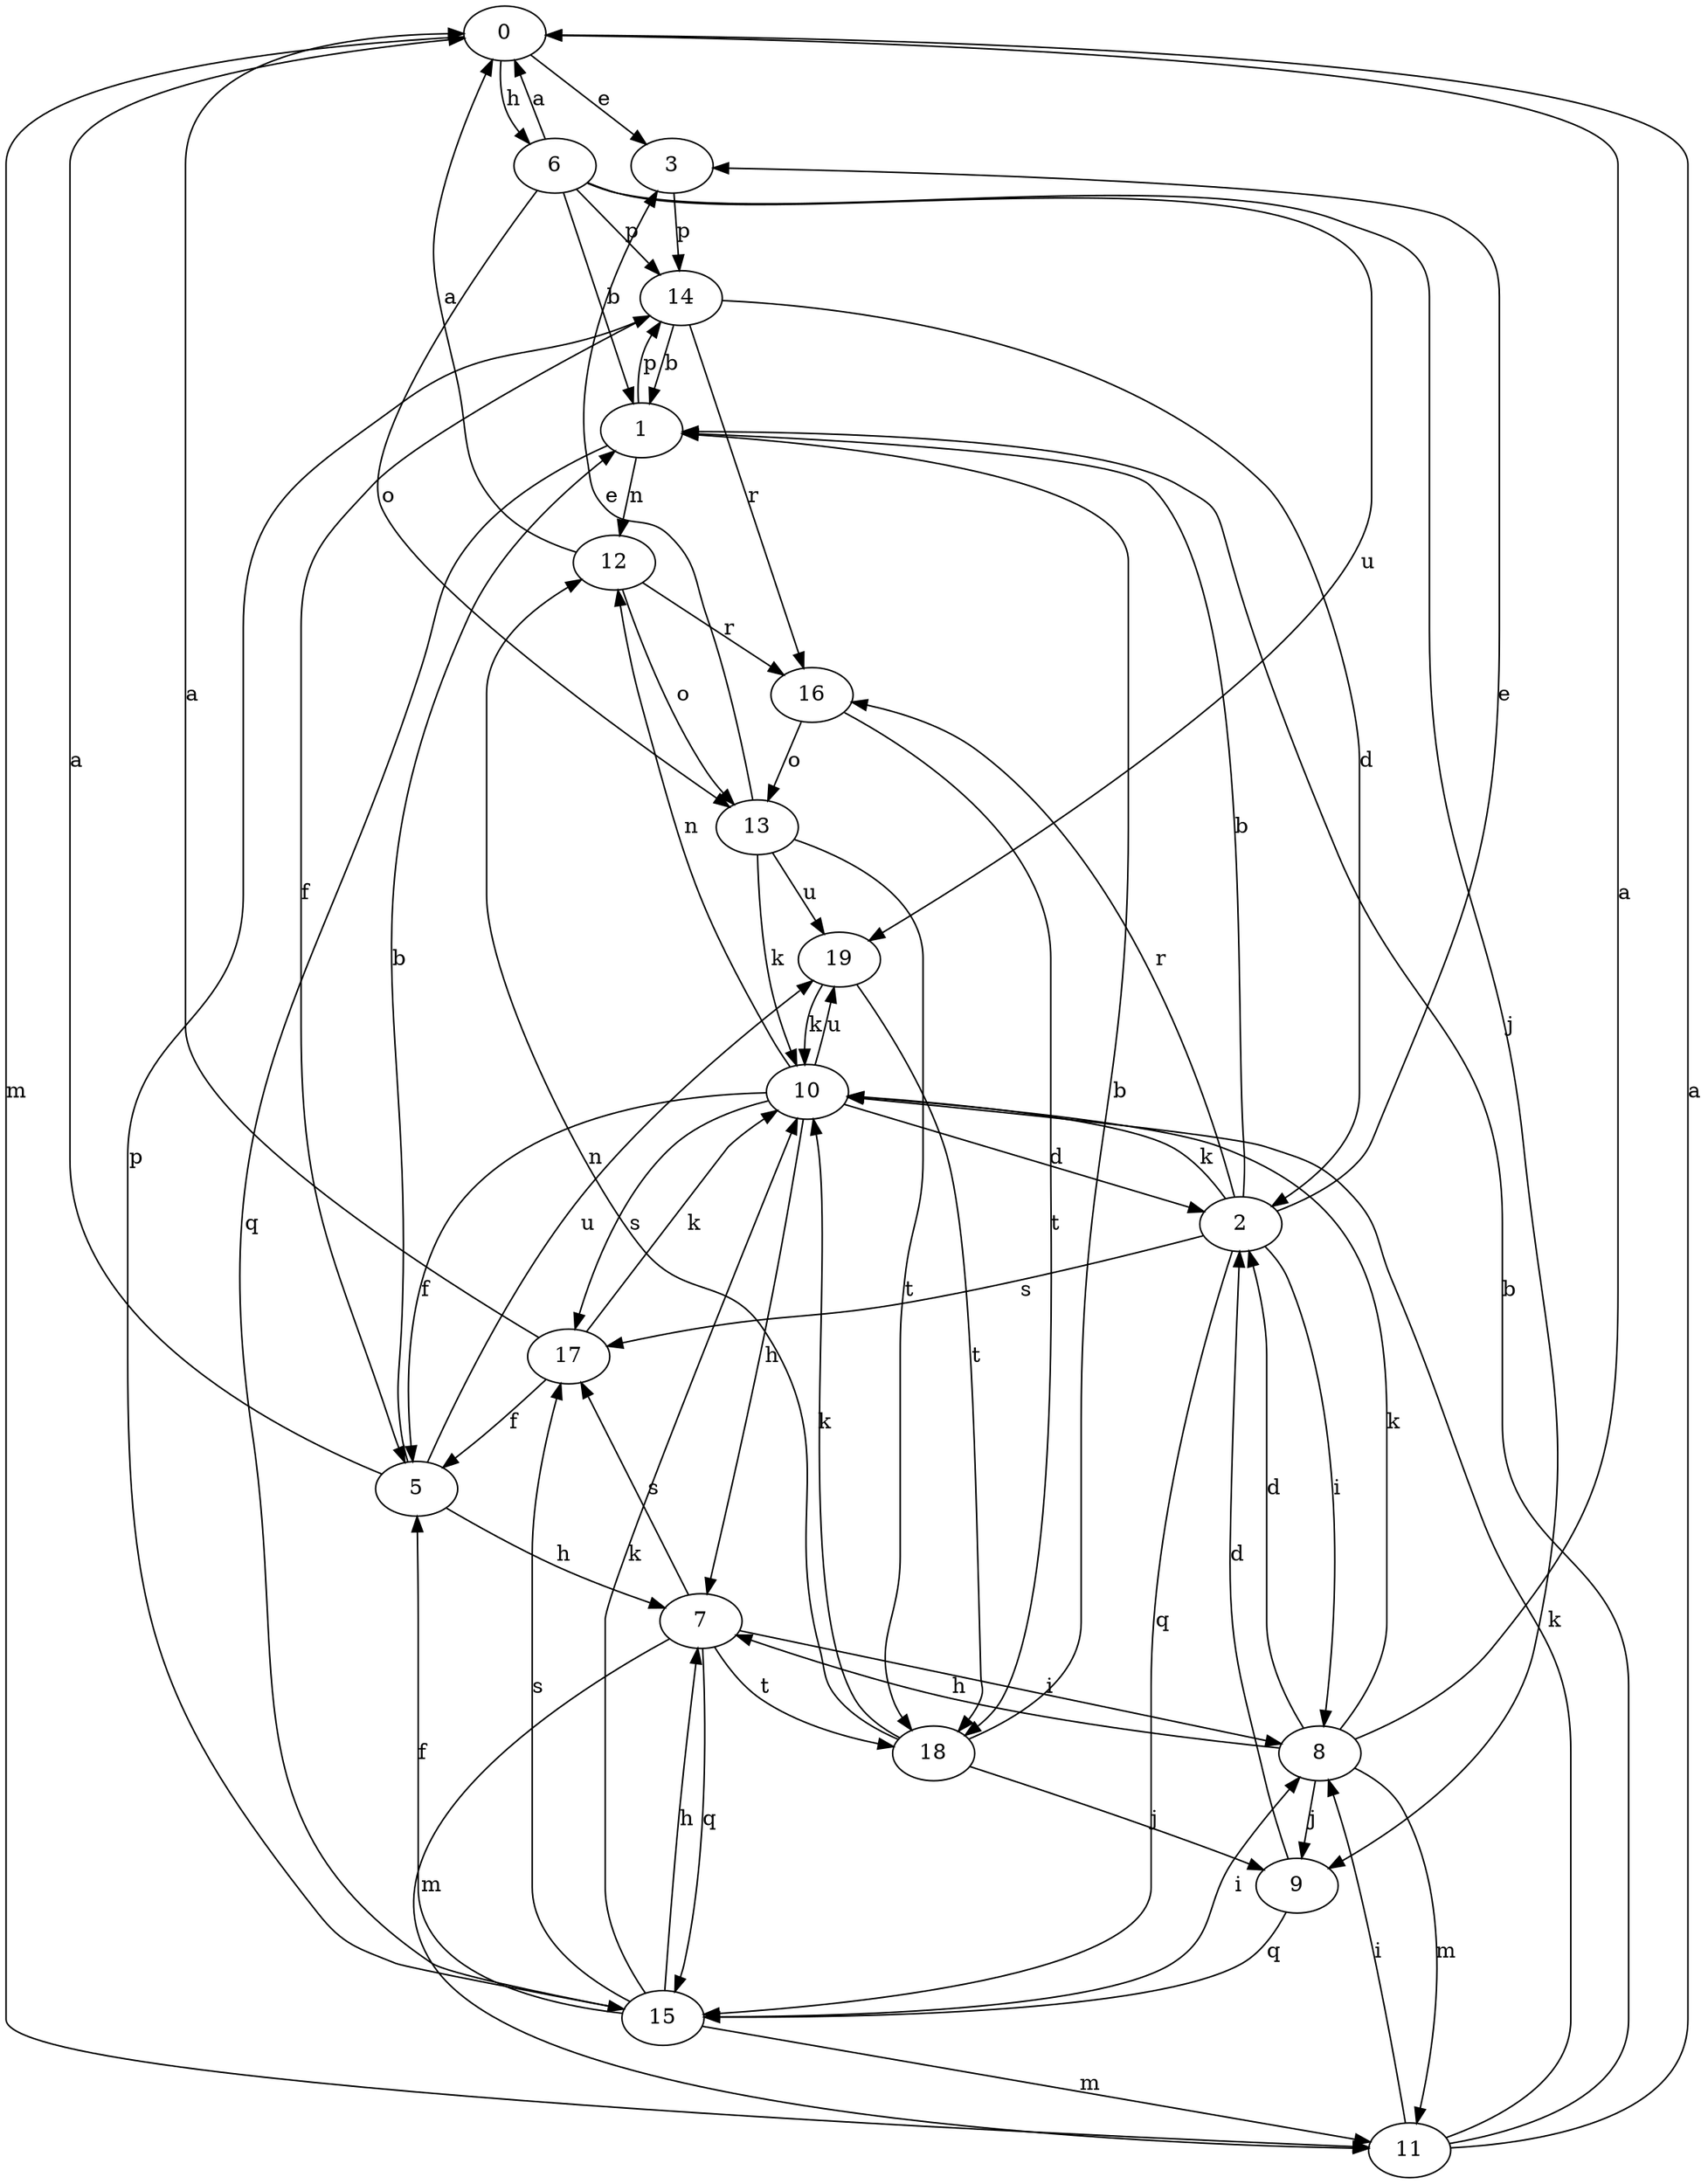 strict digraph  {
0;
1;
2;
3;
5;
6;
7;
8;
9;
10;
11;
12;
13;
14;
15;
16;
17;
18;
19;
0 -> 3  [label=e];
0 -> 6  [label=h];
0 -> 11  [label=m];
1 -> 12  [label=n];
1 -> 14  [label=p];
1 -> 15  [label=q];
2 -> 1  [label=b];
2 -> 3  [label=e];
2 -> 8  [label=i];
2 -> 10  [label=k];
2 -> 15  [label=q];
2 -> 16  [label=r];
2 -> 17  [label=s];
3 -> 14  [label=p];
5 -> 0  [label=a];
5 -> 1  [label=b];
5 -> 7  [label=h];
5 -> 19  [label=u];
6 -> 0  [label=a];
6 -> 1  [label=b];
6 -> 9  [label=j];
6 -> 13  [label=o];
6 -> 14  [label=p];
6 -> 19  [label=u];
7 -> 8  [label=i];
7 -> 11  [label=m];
7 -> 15  [label=q];
7 -> 17  [label=s];
7 -> 18  [label=t];
8 -> 0  [label=a];
8 -> 2  [label=d];
8 -> 7  [label=h];
8 -> 9  [label=j];
8 -> 10  [label=k];
8 -> 11  [label=m];
9 -> 2  [label=d];
9 -> 15  [label=q];
10 -> 2  [label=d];
10 -> 5  [label=f];
10 -> 7  [label=h];
10 -> 12  [label=n];
10 -> 17  [label=s];
10 -> 19  [label=u];
11 -> 0  [label=a];
11 -> 1  [label=b];
11 -> 8  [label=i];
11 -> 10  [label=k];
12 -> 0  [label=a];
12 -> 13  [label=o];
12 -> 16  [label=r];
13 -> 3  [label=e];
13 -> 10  [label=k];
13 -> 18  [label=t];
13 -> 19  [label=u];
14 -> 1  [label=b];
14 -> 2  [label=d];
14 -> 5  [label=f];
14 -> 16  [label=r];
15 -> 5  [label=f];
15 -> 7  [label=h];
15 -> 8  [label=i];
15 -> 10  [label=k];
15 -> 11  [label=m];
15 -> 14  [label=p];
15 -> 17  [label=s];
16 -> 13  [label=o];
16 -> 18  [label=t];
17 -> 0  [label=a];
17 -> 5  [label=f];
17 -> 10  [label=k];
18 -> 1  [label=b];
18 -> 9  [label=j];
18 -> 10  [label=k];
18 -> 12  [label=n];
19 -> 10  [label=k];
19 -> 18  [label=t];
}

